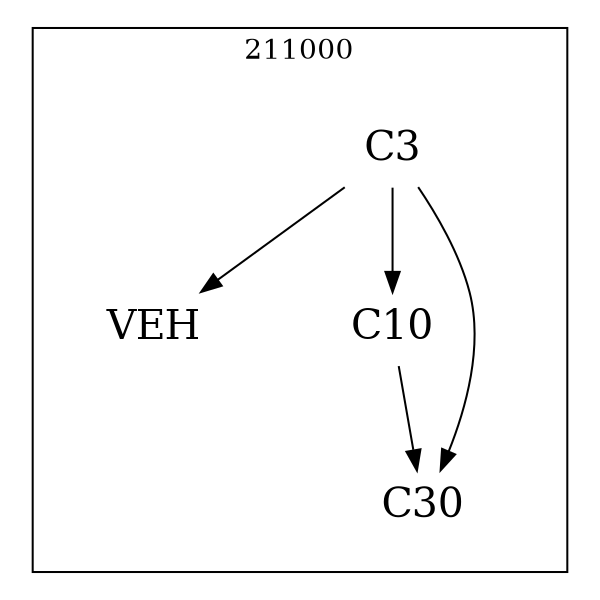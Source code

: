 strict digraph DAGS {
	size = "4,4!" ; ratio ="fill"; subgraph cluster_0{
			labeldoc = "t";
			label = "211000";node	[label= VEH, shape = plaintext, fontsize=20] VEH;node	[label= C3, shape = plaintext, fontsize=20] C3;node	[label= C10, shape = plaintext, fontsize=20] C10;node	[label= C30, shape = plaintext, fontsize=20] C30;
C3->VEH;
C3->C10;
C3->C30;
C10->C30;
	}}